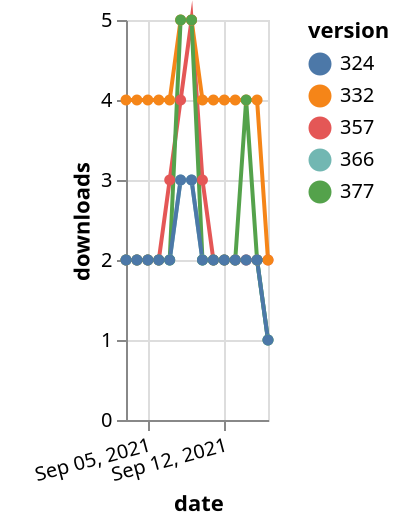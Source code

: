 {"$schema": "https://vega.github.io/schema/vega-lite/v5.json", "description": "A simple bar chart with embedded data.", "data": {"values": [{"date": "2021-09-03", "total": 2326, "delta": 2, "version": "366"}, {"date": "2021-09-04", "total": 2328, "delta": 2, "version": "366"}, {"date": "2021-09-05", "total": 2330, "delta": 2, "version": "366"}, {"date": "2021-09-06", "total": 2332, "delta": 2, "version": "366"}, {"date": "2021-09-07", "total": 2334, "delta": 2, "version": "366"}, {"date": "2021-09-08", "total": 2337, "delta": 3, "version": "366"}, {"date": "2021-09-09", "total": 2340, "delta": 3, "version": "366"}, {"date": "2021-09-10", "total": 2342, "delta": 2, "version": "366"}, {"date": "2021-09-11", "total": 2344, "delta": 2, "version": "366"}, {"date": "2021-09-12", "total": 2346, "delta": 2, "version": "366"}, {"date": "2021-09-13", "total": 2348, "delta": 2, "version": "366"}, {"date": "2021-09-14", "total": 2350, "delta": 2, "version": "366"}, {"date": "2021-09-15", "total": 2352, "delta": 2, "version": "366"}, {"date": "2021-09-16", "total": 2353, "delta": 1, "version": "366"}, {"date": "2021-09-03", "total": 2947, "delta": 2, "version": "357"}, {"date": "2021-09-04", "total": 2949, "delta": 2, "version": "357"}, {"date": "2021-09-05", "total": 2951, "delta": 2, "version": "357"}, {"date": "2021-09-06", "total": 2953, "delta": 2, "version": "357"}, {"date": "2021-09-07", "total": 2956, "delta": 3, "version": "357"}, {"date": "2021-09-08", "total": 2960, "delta": 4, "version": "357"}, {"date": "2021-09-09", "total": 2965, "delta": 5, "version": "357"}, {"date": "2021-09-10", "total": 2968, "delta": 3, "version": "357"}, {"date": "2021-09-11", "total": 2970, "delta": 2, "version": "357"}, {"date": "2021-09-12", "total": 2972, "delta": 2, "version": "357"}, {"date": "2021-09-13", "total": 2974, "delta": 2, "version": "357"}, {"date": "2021-09-14", "total": 2976, "delta": 2, "version": "357"}, {"date": "2021-09-15", "total": 2978, "delta": 2, "version": "357"}, {"date": "2021-09-16", "total": 2980, "delta": 2, "version": "357"}, {"date": "2021-09-03", "total": 4893, "delta": 4, "version": "332"}, {"date": "2021-09-04", "total": 4897, "delta": 4, "version": "332"}, {"date": "2021-09-05", "total": 4901, "delta": 4, "version": "332"}, {"date": "2021-09-06", "total": 4905, "delta": 4, "version": "332"}, {"date": "2021-09-07", "total": 4909, "delta": 4, "version": "332"}, {"date": "2021-09-08", "total": 4914, "delta": 5, "version": "332"}, {"date": "2021-09-09", "total": 4919, "delta": 5, "version": "332"}, {"date": "2021-09-10", "total": 4923, "delta": 4, "version": "332"}, {"date": "2021-09-11", "total": 4927, "delta": 4, "version": "332"}, {"date": "2021-09-12", "total": 4931, "delta": 4, "version": "332"}, {"date": "2021-09-13", "total": 4935, "delta": 4, "version": "332"}, {"date": "2021-09-14", "total": 4939, "delta": 4, "version": "332"}, {"date": "2021-09-15", "total": 4943, "delta": 4, "version": "332"}, {"date": "2021-09-16", "total": 4945, "delta": 2, "version": "332"}, {"date": "2021-09-03", "total": 2141, "delta": 2, "version": "377"}, {"date": "2021-09-04", "total": 2143, "delta": 2, "version": "377"}, {"date": "2021-09-05", "total": 2145, "delta": 2, "version": "377"}, {"date": "2021-09-06", "total": 2147, "delta": 2, "version": "377"}, {"date": "2021-09-07", "total": 2149, "delta": 2, "version": "377"}, {"date": "2021-09-08", "total": 2154, "delta": 5, "version": "377"}, {"date": "2021-09-09", "total": 2159, "delta": 5, "version": "377"}, {"date": "2021-09-10", "total": 2161, "delta": 2, "version": "377"}, {"date": "2021-09-11", "total": 2163, "delta": 2, "version": "377"}, {"date": "2021-09-12", "total": 2165, "delta": 2, "version": "377"}, {"date": "2021-09-13", "total": 2167, "delta": 2, "version": "377"}, {"date": "2021-09-14", "total": 2171, "delta": 4, "version": "377"}, {"date": "2021-09-15", "total": 2173, "delta": 2, "version": "377"}, {"date": "2021-09-16", "total": 2174, "delta": 1, "version": "377"}, {"date": "2021-09-03", "total": 2658, "delta": 2, "version": "324"}, {"date": "2021-09-04", "total": 2660, "delta": 2, "version": "324"}, {"date": "2021-09-05", "total": 2662, "delta": 2, "version": "324"}, {"date": "2021-09-06", "total": 2664, "delta": 2, "version": "324"}, {"date": "2021-09-07", "total": 2666, "delta": 2, "version": "324"}, {"date": "2021-09-08", "total": 2669, "delta": 3, "version": "324"}, {"date": "2021-09-09", "total": 2672, "delta": 3, "version": "324"}, {"date": "2021-09-10", "total": 2674, "delta": 2, "version": "324"}, {"date": "2021-09-11", "total": 2676, "delta": 2, "version": "324"}, {"date": "2021-09-12", "total": 2678, "delta": 2, "version": "324"}, {"date": "2021-09-13", "total": 2680, "delta": 2, "version": "324"}, {"date": "2021-09-14", "total": 2682, "delta": 2, "version": "324"}, {"date": "2021-09-15", "total": 2684, "delta": 2, "version": "324"}, {"date": "2021-09-16", "total": 2685, "delta": 1, "version": "324"}]}, "width": "container", "mark": {"type": "line", "point": {"filled": true}}, "encoding": {"x": {"field": "date", "type": "temporal", "timeUnit": "yearmonthdate", "title": "date", "axis": {"labelAngle": -15}}, "y": {"field": "delta", "type": "quantitative", "title": "downloads"}, "color": {"field": "version", "type": "nominal"}, "tooltip": {"field": "delta"}}}